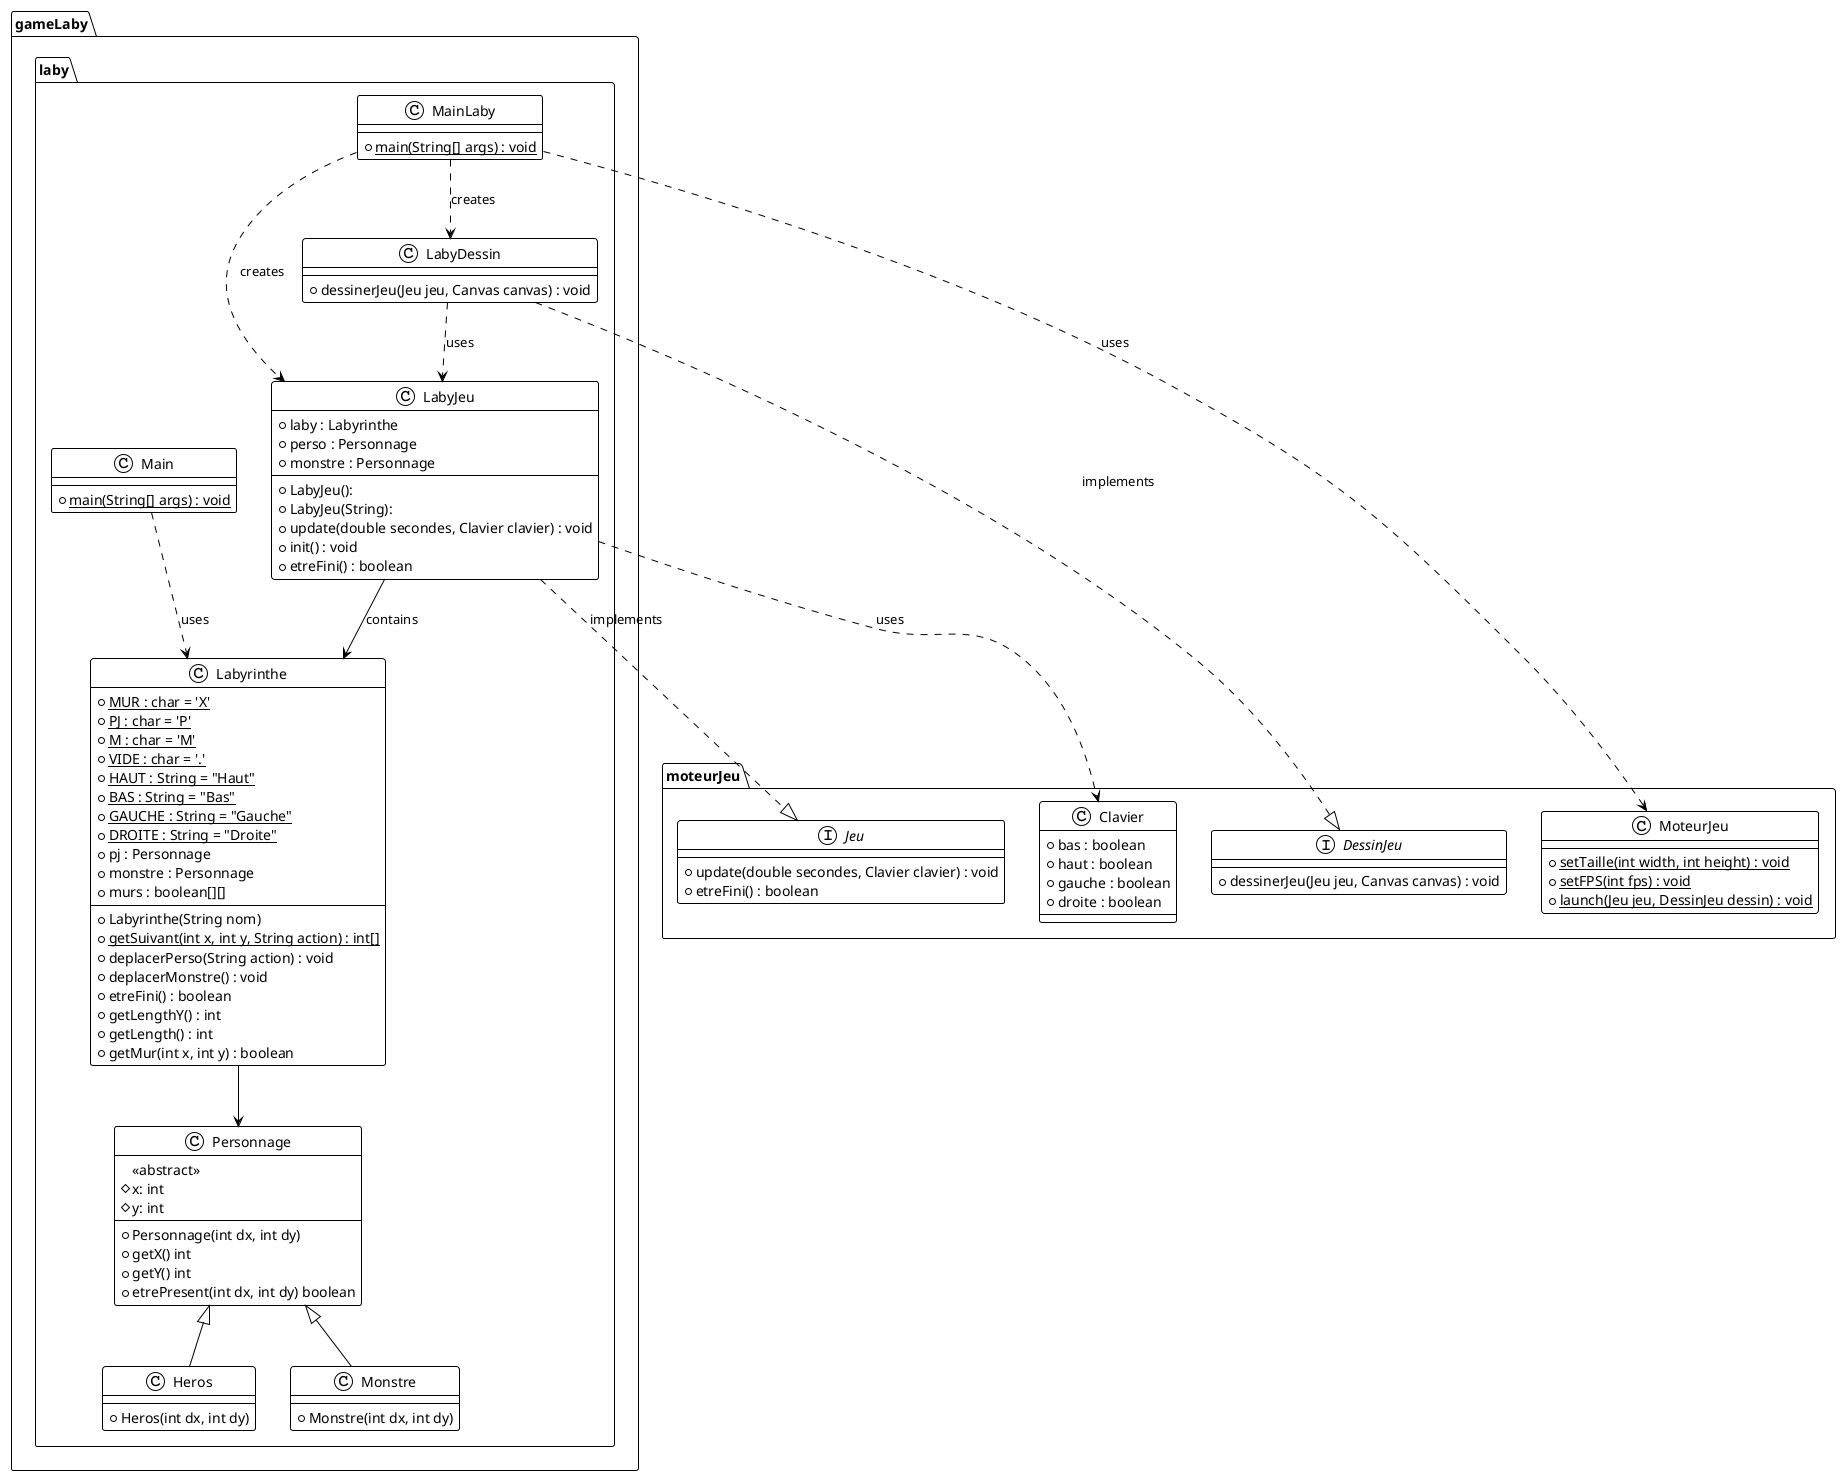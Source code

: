 @startuml
!theme plain

package "gameLaby.laby" {

    class Main {
        +{static} main(String[] args) : void
    }

    class MainLaby {
        +{static} main(String[] args) : void
    }

    class LabyJeu {
        +laby : Labyrinthe
        +perso : Personnage
        +monstre : Personnage
        +LabyJeu():
        +LabyJeu(String):
        +update(double secondes, Clavier clavier) : void
        +init() : void
        +etreFini() : boolean
    }

    class LabyDessin {
        +dessinerJeu(Jeu jeu, Canvas canvas) : void
    }

    class Labyrinthe {
        +{static} MUR : char = 'X'
        +{static} PJ : char = 'P'
        +{static} M : char = 'M'
        +{static} VIDE : char = '.'
        +{static} HAUT : String = "Haut"
        +{static} BAS : String = "Bas"
        +{static} GAUCHE : String = "Gauche"
        +{static} DROITE : String = "Droite"
        +pj : Personnage
        +monstre : Personnage
        +murs : boolean[][]
        +Labyrinthe(String nom)
        +{static} getSuivant(int x, int y, String action) : int[]
        +deplacerPerso(String action) : void
        +deplacerMonstre() : void
        +etreFini() : boolean
        +getLengthY() : int
        +getLength() : int
        +getMur(int x, int y) : boolean
    }

        class Personnage {
            <<abstract>>
            #x: int
            #y: int
            +Personnage(int dx, int dy)
            +getX() int
            +getY() int
            +etrePresent(int dx, int dy) boolean
        }


    class Heros {
        +Heros(int dx, int dy)
    }

    class Monstre {
        +Monstre(int dx, int dy)
    }

}

package "moteurJeu" {
    interface Jeu {
        +update(double secondes, Clavier clavier) : void
        +etreFini() : boolean
    }

    interface DessinJeu {
        +dessinerJeu(Jeu jeu, Canvas canvas) : void
    }

    class Clavier {
        +bas : boolean
        +haut : boolean
        +gauche : boolean
        +droite : boolean
    }

    class MoteurJeu {
        +{static} setTaille(int width, int height) : void
        +{static} setFPS(int fps) : void
        +{static} launch(Jeu jeu, DessinJeu dessin) : void
    }
}

' Relations
LabyJeu ..|> Jeu : implements
LabyDessin ..|> DessinJeu : implements

LabyJeu --> Labyrinthe : contains
Personnage <|-- Heros
Personnage <|-- Monstre
Labyrinthe --> Personnage


Main ..> Labyrinthe : uses
MainLaby ..> LabyJeu : creates
MainLaby ..> LabyDessin : creates
MainLaby ..> MoteurJeu : uses

LabyJeu ..> Clavier : uses
LabyDessin ..> LabyJeu : uses

@enduml